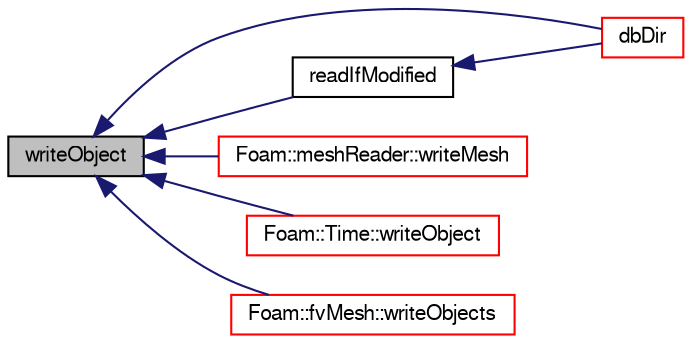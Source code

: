 digraph "writeObject"
{
  bgcolor="transparent";
  edge [fontname="FreeSans",fontsize="10",labelfontname="FreeSans",labelfontsize="10"];
  node [fontname="FreeSans",fontsize="10",shape=record];
  rankdir="LR";
  Node9175 [label="writeObject",height=0.2,width=0.4,color="black", fillcolor="grey75", style="filled", fontcolor="black"];
  Node9175 -> Node9176 [dir="back",color="midnightblue",fontsize="10",style="solid",fontname="FreeSans"];
  Node9176 [label="dbDir",height=0.2,width=0.4,color="red",URL="$a26326.html#a9ecd132f79c64a2676e2ec906c864653",tooltip="Local directory path of this objectRegistry relative to the time. "];
  Node9175 -> Node9199 [dir="back",color="midnightblue",fontsize="10",style="solid",fontname="FreeSans"];
  Node9199 [label="readIfModified",height=0.2,width=0.4,color="black",URL="$a26326.html#ab3005060b61f06fc4dcee23a2597d20c",tooltip="Read object if modified. "];
  Node9199 -> Node9176 [dir="back",color="midnightblue",fontsize="10",style="solid",fontname="FreeSans"];
  Node9175 -> Node9185 [dir="back",color="midnightblue",fontsize="10",style="solid",fontname="FreeSans"];
  Node9185 [label="Foam::meshReader::writeMesh",height=0.2,width=0.4,color="red",URL="$a21326.html#a8cf37a82791cedec0e4111345c4f8eb9",tooltip="Write mesh. "];
  Node9175 -> Node9200 [dir="back",color="midnightblue",fontsize="10",style="solid",fontname="FreeSans"];
  Node9200 [label="Foam::Time::writeObject",height=0.2,width=0.4,color="red",URL="$a26350.html#ad29090f3bdbff43fd95fa2d856219b5f",tooltip="Write using given format, version and compression. "];
  Node9175 -> Node11195 [dir="back",color="midnightblue",fontsize="10",style="solid",fontname="FreeSans"];
  Node11195 [label="Foam::fvMesh::writeObjects",height=0.2,width=0.4,color="red",URL="$a22766.html#ae73c1377bf848e31528fce0642406920",tooltip="Write the underlying polyMesh and other data. "];
}
